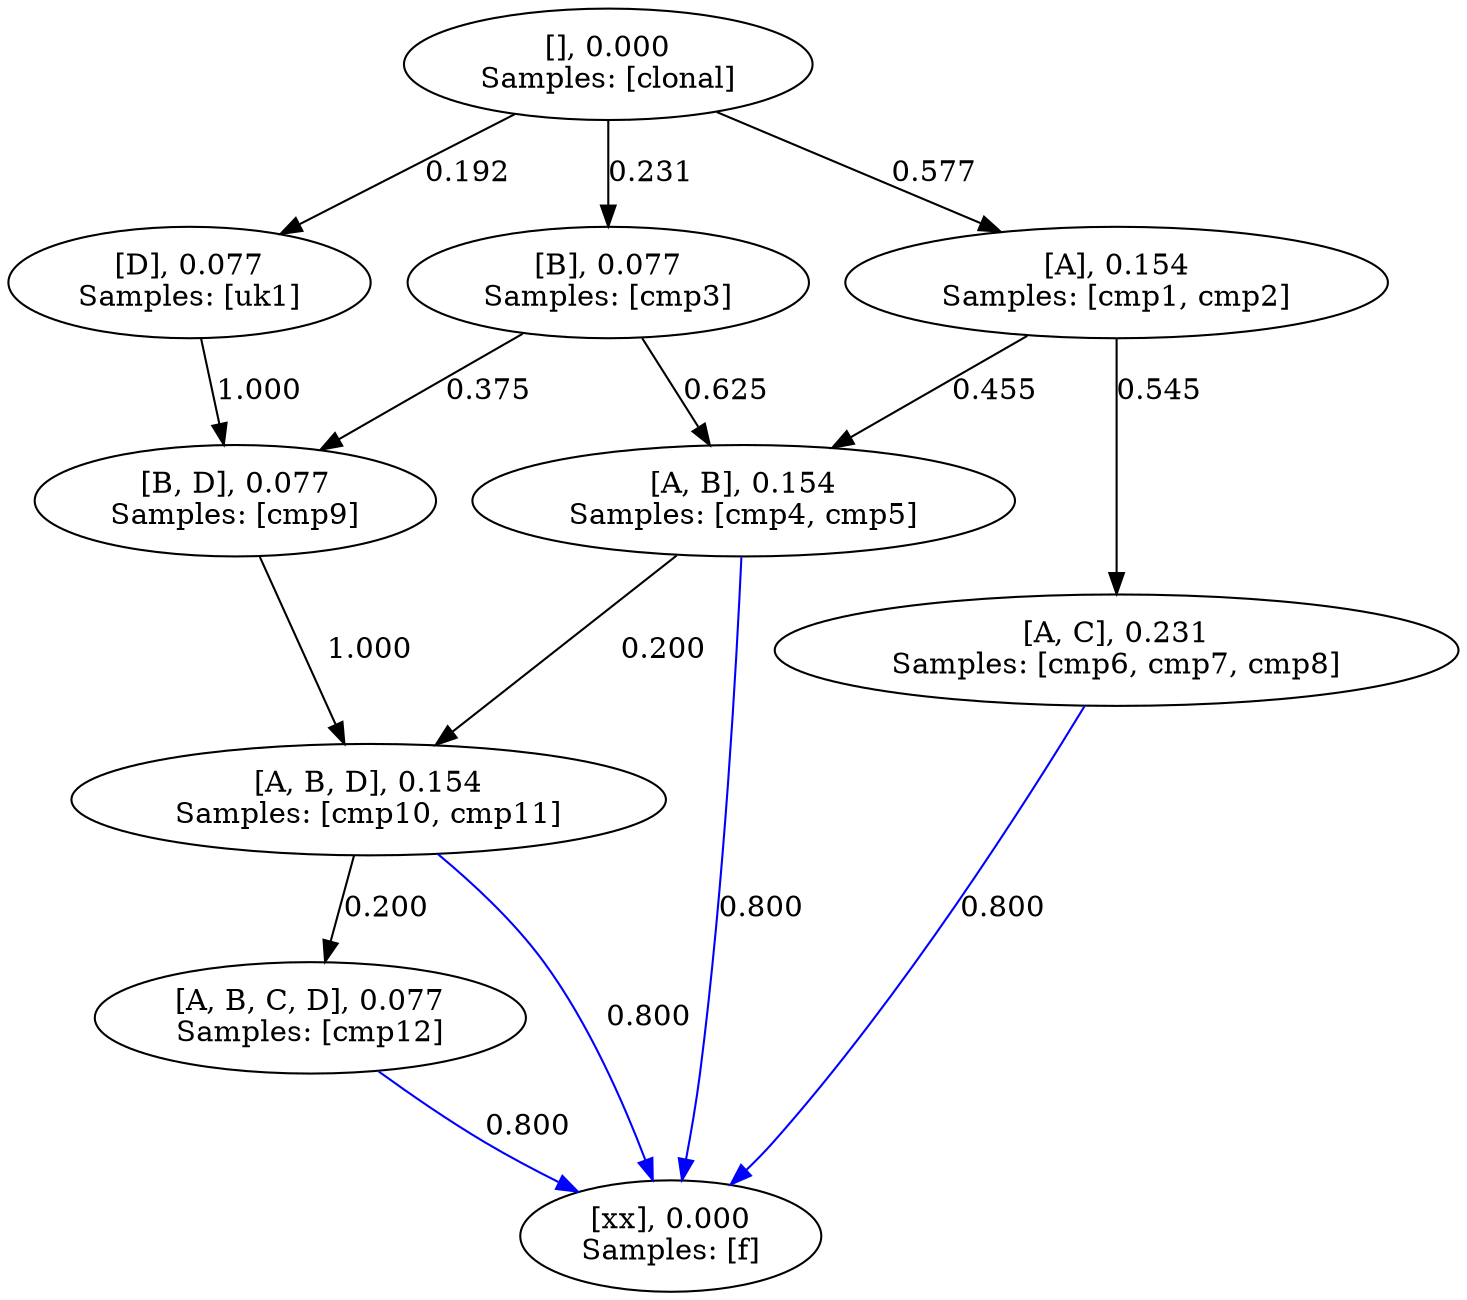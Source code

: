 digraph g{
0 [label="[], 0.000
Samples: [clonal]
"]
1 [label="[D], 0.077
Samples: [uk1]
"]
2 [label="[B], 0.077
Samples: [cmp3]
"]
3 [label="[A], 0.154
Samples: [cmp1, cmp2]
"]
4 [label="[B, D], 0.077
Samples: [cmp9]
"]
5 [label="[A, C], 0.231
Samples: [cmp6, cmp7, cmp8]
"]
6 [label="[A, B], 0.154
Samples: [cmp4, cmp5]
"]
7 [label="[A, B, D], 0.154
Samples: [cmp10, cmp11]
"]
8 [label="[A, B, C, D], 0.077
Samples: [cmp12]
"]
9 [label="[xx], 0.000
Samples: [f]
"]
0 -> 1[label="0.192"]
0 -> 2[label="0.231"]
0 -> 3[label="0.577"]
1 -> 4[label="1.000"]
2 -> 4[label="0.375"]
2 -> 6[label="0.625"]
3 -> 5[label="0.545"]
3 -> 6[label="0.455"]
4 -> 7[label="1.000"]
6 -> 7[label="0.200"]
7 -> 8[label="0.200"]
5 -> 9[label="0.800", color="blue"]
6 -> 9[label="0.800", color="blue"]
7 -> 9[label="0.800", color="blue"]
8 -> 9[label="0.800", color="blue"]
}
